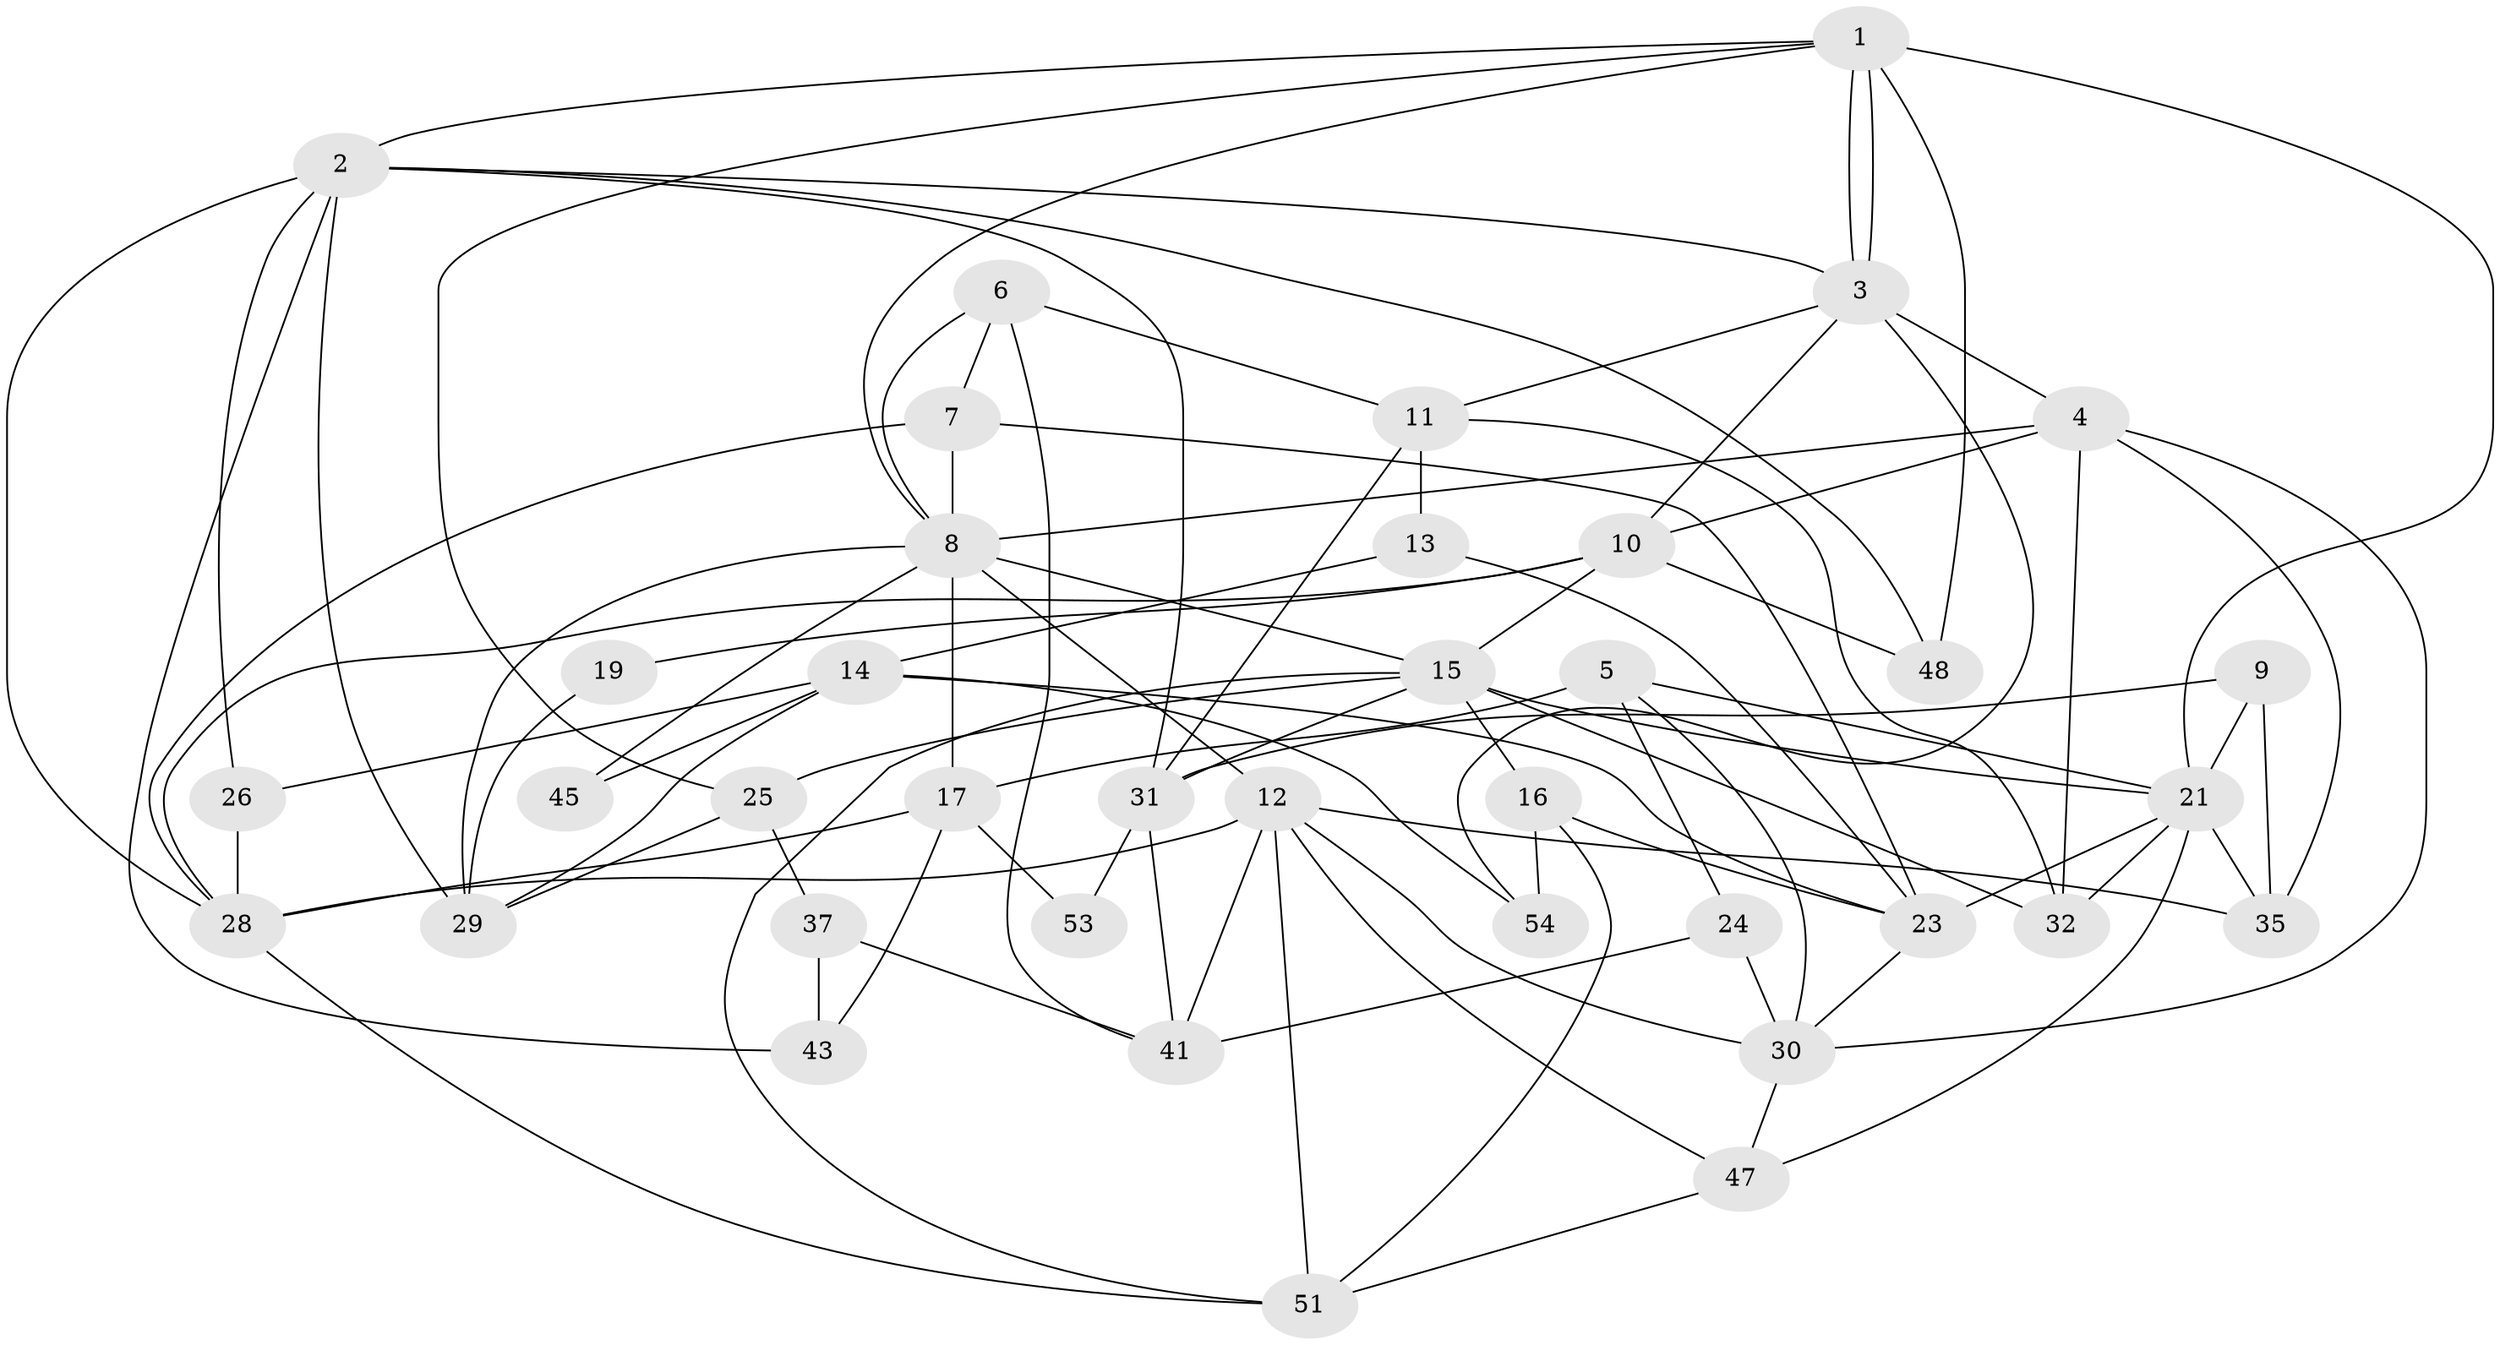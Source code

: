 // original degree distribution, {5: 0.2727272727272727, 6: 0.03636363636363636, 4: 0.34545454545454546, 8: 0.01818181818181818, 3: 0.23636363636363636, 2: 0.09090909090909091}
// Generated by graph-tools (version 1.1) at 2025/11/02/27/25 16:11:23]
// undirected, 38 vertices, 92 edges
graph export_dot {
graph [start="1"]
  node [color=gray90,style=filled];
  1 [super="+49"];
  2 [super="+22"];
  3 [super="+39"];
  4 [super="+46"];
  5;
  6;
  7;
  8 [super="+20"];
  9;
  10;
  11;
  12 [super="+18"];
  13;
  14 [super="+40"];
  15 [super="+27"];
  16 [super="+33"];
  17;
  19;
  21 [super="+44"];
  23 [super="+38"];
  24;
  25 [super="+36"];
  26;
  28 [super="+50"];
  29;
  30 [super="+34"];
  31 [super="+42"];
  32;
  35;
  37;
  41;
  43;
  45;
  47 [super="+52"];
  48;
  51 [super="+55"];
  53;
  54;
  1 -- 3;
  1 -- 3;
  1 -- 21;
  1 -- 48;
  1 -- 2;
  1 -- 25;
  1 -- 8;
  2 -- 29;
  2 -- 28;
  2 -- 43;
  2 -- 48;
  2 -- 26;
  2 -- 3;
  2 -- 31;
  3 -- 11;
  3 -- 10;
  3 -- 4;
  3 -- 54;
  4 -- 10;
  4 -- 8;
  4 -- 32;
  4 -- 35;
  4 -- 30;
  5 -- 21;
  5 -- 17;
  5 -- 24;
  5 -- 30;
  6 -- 11;
  6 -- 8;
  6 -- 7;
  6 -- 41;
  7 -- 23;
  7 -- 28;
  7 -- 8;
  8 -- 15;
  8 -- 17;
  8 -- 29;
  8 -- 45;
  8 -- 12;
  9 -- 35;
  9 -- 21;
  9 -- 31;
  10 -- 28;
  10 -- 19;
  10 -- 48;
  10 -- 15;
  11 -- 13;
  11 -- 32;
  11 -- 31;
  12 -- 35;
  12 -- 41;
  12 -- 51;
  12 -- 28;
  12 -- 30;
  12 -- 47;
  13 -- 23;
  13 -- 14;
  14 -- 54;
  14 -- 23 [weight=2];
  14 -- 29;
  14 -- 26;
  14 -- 45;
  15 -- 31;
  15 -- 21;
  15 -- 16;
  15 -- 32;
  15 -- 51;
  15 -- 25;
  16 -- 54;
  16 -- 23;
  16 -- 51;
  17 -- 28;
  17 -- 43;
  17 -- 53;
  19 -- 29;
  21 -- 35;
  21 -- 32;
  21 -- 47;
  21 -- 23;
  23 -- 30;
  24 -- 41;
  24 -- 30;
  25 -- 37;
  25 -- 29;
  26 -- 28;
  28 -- 51;
  30 -- 47;
  31 -- 53;
  31 -- 41;
  37 -- 43;
  37 -- 41;
  47 -- 51;
}
